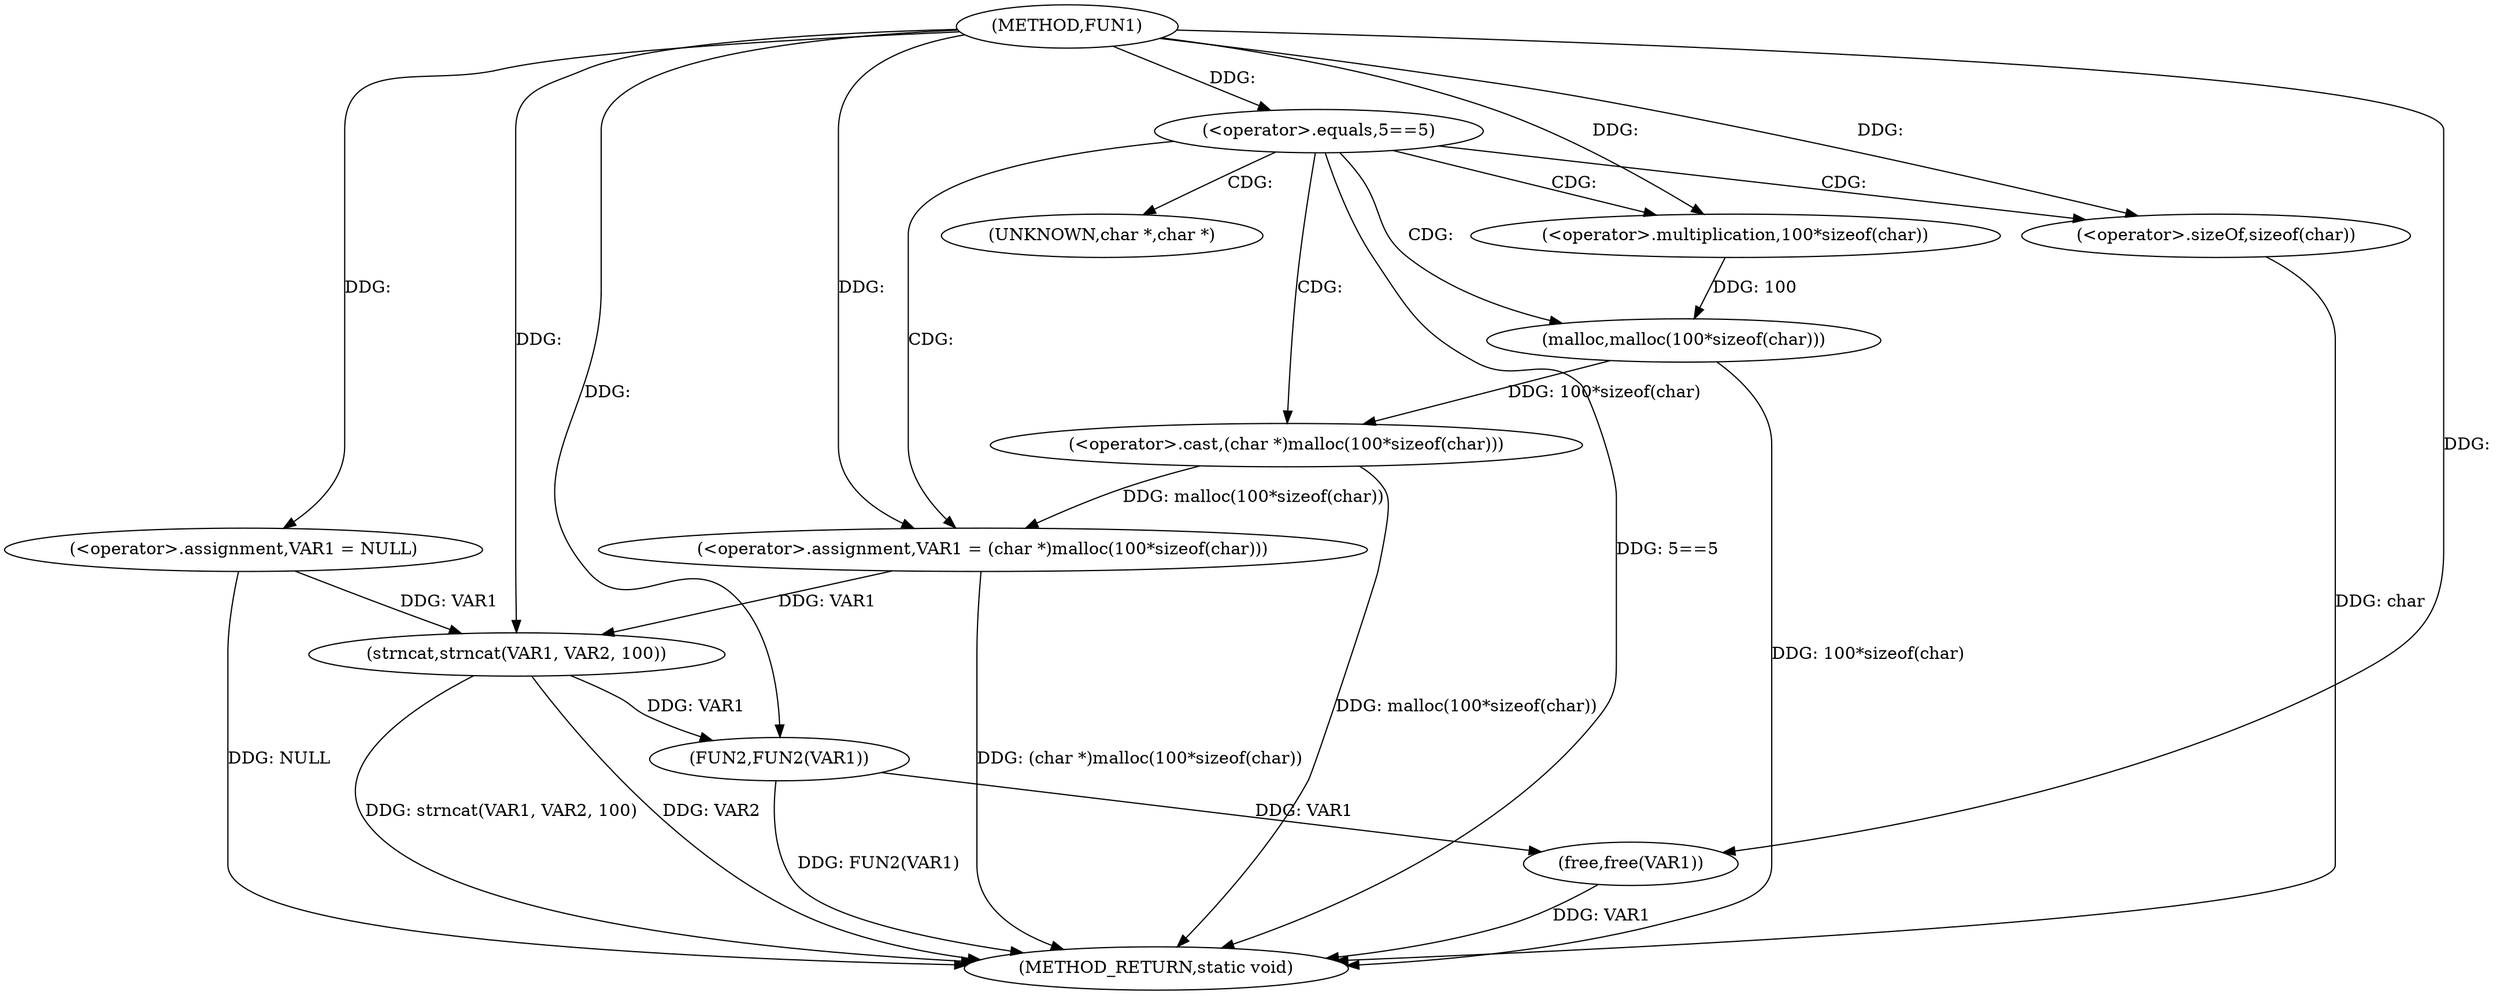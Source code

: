 digraph FUN1 {  
"1000100" [label = "(METHOD,FUN1)" ]
"1000130" [label = "(METHOD_RETURN,static void)" ]
"1000103" [label = "(<operator>.assignment,VAR1 = NULL)" ]
"1000107" [label = "(<operator>.equals,5==5)" ]
"1000111" [label = "(<operator>.assignment,VAR1 = (char *)malloc(100*sizeof(char)))" ]
"1000113" [label = "(<operator>.cast,(char *)malloc(100*sizeof(char)))" ]
"1000115" [label = "(malloc,malloc(100*sizeof(char)))" ]
"1000116" [label = "(<operator>.multiplication,100*sizeof(char))" ]
"1000118" [label = "(<operator>.sizeOf,sizeof(char))" ]
"1000122" [label = "(strncat,strncat(VAR1, VAR2, 100))" ]
"1000126" [label = "(FUN2,FUN2(VAR1))" ]
"1000128" [label = "(free,free(VAR1))" ]
"1000114" [label = "(UNKNOWN,char *,char *)" ]
  "1000126" -> "1000130"  [ label = "DDG: FUN2(VAR1)"] 
  "1000107" -> "1000130"  [ label = "DDG: 5==5"] 
  "1000103" -> "1000130"  [ label = "DDG: NULL"] 
  "1000113" -> "1000130"  [ label = "DDG: malloc(100*sizeof(char))"] 
  "1000111" -> "1000130"  [ label = "DDG: (char *)malloc(100*sizeof(char))"] 
  "1000122" -> "1000130"  [ label = "DDG: strncat(VAR1, VAR2, 100)"] 
  "1000118" -> "1000130"  [ label = "DDG: char"] 
  "1000122" -> "1000130"  [ label = "DDG: VAR2"] 
  "1000128" -> "1000130"  [ label = "DDG: VAR1"] 
  "1000115" -> "1000130"  [ label = "DDG: 100*sizeof(char)"] 
  "1000100" -> "1000103"  [ label = "DDG: "] 
  "1000100" -> "1000107"  [ label = "DDG: "] 
  "1000113" -> "1000111"  [ label = "DDG: malloc(100*sizeof(char))"] 
  "1000100" -> "1000111"  [ label = "DDG: "] 
  "1000115" -> "1000113"  [ label = "DDG: 100*sizeof(char)"] 
  "1000116" -> "1000115"  [ label = "DDG: 100"] 
  "1000100" -> "1000116"  [ label = "DDG: "] 
  "1000100" -> "1000118"  [ label = "DDG: "] 
  "1000103" -> "1000122"  [ label = "DDG: VAR1"] 
  "1000111" -> "1000122"  [ label = "DDG: VAR1"] 
  "1000100" -> "1000122"  [ label = "DDG: "] 
  "1000122" -> "1000126"  [ label = "DDG: VAR1"] 
  "1000100" -> "1000126"  [ label = "DDG: "] 
  "1000126" -> "1000128"  [ label = "DDG: VAR1"] 
  "1000100" -> "1000128"  [ label = "DDG: "] 
  "1000107" -> "1000115"  [ label = "CDG: "] 
  "1000107" -> "1000116"  [ label = "CDG: "] 
  "1000107" -> "1000113"  [ label = "CDG: "] 
  "1000107" -> "1000118"  [ label = "CDG: "] 
  "1000107" -> "1000111"  [ label = "CDG: "] 
  "1000107" -> "1000114"  [ label = "CDG: "] 
}
